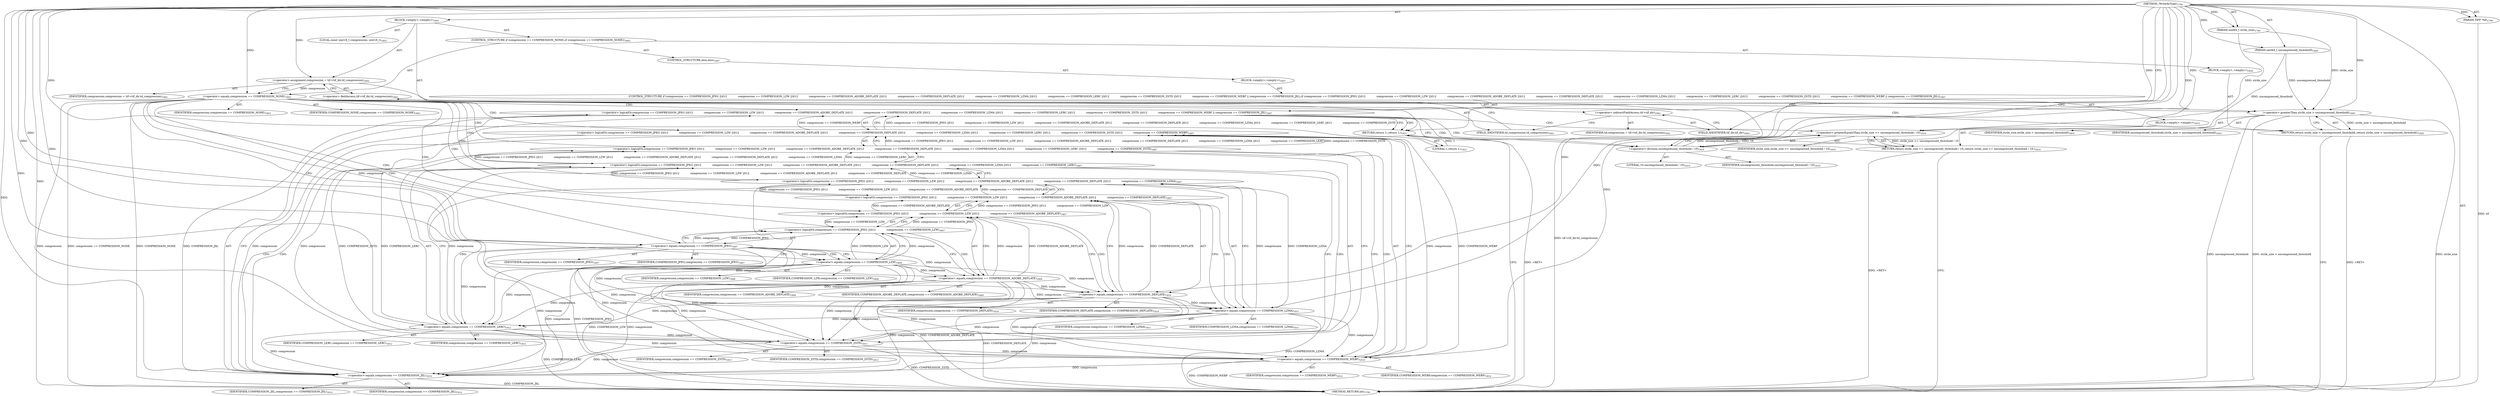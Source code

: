 digraph "_WriteAsType" {  
"68774" [label = <(METHOD,_WriteAsType)<SUB>1799</SUB>> ]
"68775" [label = <(PARAM,TIFF *tif)<SUB>1799</SUB>> ]
"68776" [label = <(PARAM,uint64_t strile_size)<SUB>1799</SUB>> ]
"68777" [label = <(PARAM,uint64_t uncompressed_threshold)<SUB>1800</SUB>> ]
"68778" [label = <(BLOCK,&lt;empty&gt;,&lt;empty&gt;)<SUB>1801</SUB>> ]
"68779" [label = <(LOCAL,const uint16_t compression: uint16_t)<SUB>1802</SUB>> ]
"68780" [label = <(&lt;operator&gt;.assignment,compression = tif-&gt;tif_dir.td_compression)<SUB>1802</SUB>> ]
"68781" [label = <(IDENTIFIER,compression,compression = tif-&gt;tif_dir.td_compression)<SUB>1802</SUB>> ]
"68782" [label = <(&lt;operator&gt;.fieldAccess,tif-&gt;tif_dir.td_compression)<SUB>1802</SUB>> ]
"68783" [label = <(&lt;operator&gt;.indirectFieldAccess,tif-&gt;tif_dir)<SUB>1802</SUB>> ]
"68784" [label = <(IDENTIFIER,tif,compression = tif-&gt;tif_dir.td_compression)<SUB>1802</SUB>> ]
"68785" [label = <(FIELD_IDENTIFIER,tif_dir,tif_dir)<SUB>1802</SUB>> ]
"68786" [label = <(FIELD_IDENTIFIER,td_compression,td_compression)<SUB>1802</SUB>> ]
"68787" [label = <(CONTROL_STRUCTURE,if (compression == COMPRESSION_NONE),if (compression == COMPRESSION_NONE))<SUB>1803</SUB>> ]
"68788" [label = <(&lt;operator&gt;.equals,compression == COMPRESSION_NONE)<SUB>1803</SUB>> ]
"68789" [label = <(IDENTIFIER,compression,compression == COMPRESSION_NONE)<SUB>1803</SUB>> ]
"68790" [label = <(IDENTIFIER,COMPRESSION_NONE,compression == COMPRESSION_NONE)<SUB>1803</SUB>> ]
"68791" [label = <(BLOCK,&lt;empty&gt;,&lt;empty&gt;)<SUB>1804</SUB>> ]
"68792" [label = <(RETURN,return strile_size &gt; uncompressed_threshold;,return strile_size &gt; uncompressed_threshold;)<SUB>1805</SUB>> ]
"68793" [label = <(&lt;operator&gt;.greaterThan,strile_size &gt; uncompressed_threshold)<SUB>1805</SUB>> ]
"68794" [label = <(IDENTIFIER,strile_size,strile_size &gt; uncompressed_threshold)<SUB>1805</SUB>> ]
"68795" [label = <(IDENTIFIER,uncompressed_threshold,strile_size &gt; uncompressed_threshold)<SUB>1805</SUB>> ]
"68796" [label = <(CONTROL_STRUCTURE,else,else)<SUB>1807</SUB>> ]
"68797" [label = <(BLOCK,&lt;empty&gt;,&lt;empty&gt;)<SUB>1807</SUB>> ]
"68798" [label = <(CONTROL_STRUCTURE,if (compression == COMPRESSION_JPEG ||\012             compression == COMPRESSION_LZW ||\012             compression == COMPRESSION_ADOBE_DEFLATE ||\012             compression == COMPRESSION_DEFLATE ||\012             compression == COMPRESSION_LZMA ||\012             compression == COMPRESSION_LERC ||\012             compression == COMPRESSION_ZSTD ||\012             compression == COMPRESSION_WEBP || compression == COMPRESSION_JXL),if (compression == COMPRESSION_JPEG ||\012             compression == COMPRESSION_LZW ||\012             compression == COMPRESSION_ADOBE_DEFLATE ||\012             compression == COMPRESSION_DEFLATE ||\012             compression == COMPRESSION_LZMA ||\012             compression == COMPRESSION_LERC ||\012             compression == COMPRESSION_ZSTD ||\012             compression == COMPRESSION_WEBP || compression == COMPRESSION_JXL))<SUB>1807</SUB>> ]
"68799" [label = <(&lt;operator&gt;.logicalOr,compression == COMPRESSION_JPEG ||\012             compression == COMPRESSION_LZW ||\012             compression == COMPRESSION_ADOBE_DEFLATE ||\012             compression == COMPRESSION_DEFLATE ||\012             compression == COMPRESSION_LZMA ||\012             compression == COMPRESSION_LERC ||\012             compression == COMPRESSION_ZSTD ||\012             compression == COMPRESSION_WEBP || compression == COMPRESSION_JXL)<SUB>1807</SUB>> ]
"68800" [label = <(&lt;operator&gt;.logicalOr,compression == COMPRESSION_JPEG ||\012             compression == COMPRESSION_LZW ||\012             compression == COMPRESSION_ADOBE_DEFLATE ||\012             compression == COMPRESSION_DEFLATE ||\012             compression == COMPRESSION_LZMA ||\012             compression == COMPRESSION_LERC ||\012             compression == COMPRESSION_ZSTD ||\012             compression == COMPRESSION_WEBP)<SUB>1807</SUB>> ]
"68801" [label = <(&lt;operator&gt;.logicalOr,compression == COMPRESSION_JPEG ||\012             compression == COMPRESSION_LZW ||\012             compression == COMPRESSION_ADOBE_DEFLATE ||\012             compression == COMPRESSION_DEFLATE ||\012             compression == COMPRESSION_LZMA ||\012             compression == COMPRESSION_LERC ||\012             compression == COMPRESSION_ZSTD)<SUB>1807</SUB>> ]
"68802" [label = <(&lt;operator&gt;.logicalOr,compression == COMPRESSION_JPEG ||\012             compression == COMPRESSION_LZW ||\012             compression == COMPRESSION_ADOBE_DEFLATE ||\012             compression == COMPRESSION_DEFLATE ||\012             compression == COMPRESSION_LZMA ||\012             compression == COMPRESSION_LERC)<SUB>1807</SUB>> ]
"68803" [label = <(&lt;operator&gt;.logicalOr,compression == COMPRESSION_JPEG ||\012             compression == COMPRESSION_LZW ||\012             compression == COMPRESSION_ADOBE_DEFLATE ||\012             compression == COMPRESSION_DEFLATE ||\012             compression == COMPRESSION_LZMA)<SUB>1807</SUB>> ]
"68804" [label = <(&lt;operator&gt;.logicalOr,compression == COMPRESSION_JPEG ||\012             compression == COMPRESSION_LZW ||\012             compression == COMPRESSION_ADOBE_DEFLATE ||\012             compression == COMPRESSION_DEFLATE)<SUB>1807</SUB>> ]
"68805" [label = <(&lt;operator&gt;.logicalOr,compression == COMPRESSION_JPEG ||\012             compression == COMPRESSION_LZW ||\012             compression == COMPRESSION_ADOBE_DEFLATE)<SUB>1807</SUB>> ]
"68806" [label = <(&lt;operator&gt;.logicalOr,compression == COMPRESSION_JPEG ||\012             compression == COMPRESSION_LZW)<SUB>1807</SUB>> ]
"68807" [label = <(&lt;operator&gt;.equals,compression == COMPRESSION_JPEG)<SUB>1807</SUB>> ]
"68808" [label = <(IDENTIFIER,compression,compression == COMPRESSION_JPEG)<SUB>1807</SUB>> ]
"68809" [label = <(IDENTIFIER,COMPRESSION_JPEG,compression == COMPRESSION_JPEG)<SUB>1807</SUB>> ]
"68810" [label = <(&lt;operator&gt;.equals,compression == COMPRESSION_LZW)<SUB>1808</SUB>> ]
"68811" [label = <(IDENTIFIER,compression,compression == COMPRESSION_LZW)<SUB>1808</SUB>> ]
"68812" [label = <(IDENTIFIER,COMPRESSION_LZW,compression == COMPRESSION_LZW)<SUB>1808</SUB>> ]
"68813" [label = <(&lt;operator&gt;.equals,compression == COMPRESSION_ADOBE_DEFLATE)<SUB>1809</SUB>> ]
"68814" [label = <(IDENTIFIER,compression,compression == COMPRESSION_ADOBE_DEFLATE)<SUB>1809</SUB>> ]
"68815" [label = <(IDENTIFIER,COMPRESSION_ADOBE_DEFLATE,compression == COMPRESSION_ADOBE_DEFLATE)<SUB>1809</SUB>> ]
"68816" [label = <(&lt;operator&gt;.equals,compression == COMPRESSION_DEFLATE)<SUB>1810</SUB>> ]
"68817" [label = <(IDENTIFIER,compression,compression == COMPRESSION_DEFLATE)<SUB>1810</SUB>> ]
"68818" [label = <(IDENTIFIER,COMPRESSION_DEFLATE,compression == COMPRESSION_DEFLATE)<SUB>1810</SUB>> ]
"68819" [label = <(&lt;operator&gt;.equals,compression == COMPRESSION_LZMA)<SUB>1811</SUB>> ]
"68820" [label = <(IDENTIFIER,compression,compression == COMPRESSION_LZMA)<SUB>1811</SUB>> ]
"68821" [label = <(IDENTIFIER,COMPRESSION_LZMA,compression == COMPRESSION_LZMA)<SUB>1811</SUB>> ]
"68822" [label = <(&lt;operator&gt;.equals,compression == COMPRESSION_LERC)<SUB>1812</SUB>> ]
"68823" [label = <(IDENTIFIER,compression,compression == COMPRESSION_LERC)<SUB>1812</SUB>> ]
"68824" [label = <(IDENTIFIER,COMPRESSION_LERC,compression == COMPRESSION_LERC)<SUB>1812</SUB>> ]
"68825" [label = <(&lt;operator&gt;.equals,compression == COMPRESSION_ZSTD)<SUB>1813</SUB>> ]
"68826" [label = <(IDENTIFIER,compression,compression == COMPRESSION_ZSTD)<SUB>1813</SUB>> ]
"68827" [label = <(IDENTIFIER,COMPRESSION_ZSTD,compression == COMPRESSION_ZSTD)<SUB>1813</SUB>> ]
"68828" [label = <(&lt;operator&gt;.equals,compression == COMPRESSION_WEBP)<SUB>1814</SUB>> ]
"68829" [label = <(IDENTIFIER,compression,compression == COMPRESSION_WEBP)<SUB>1814</SUB>> ]
"68830" [label = <(IDENTIFIER,COMPRESSION_WEBP,compression == COMPRESSION_WEBP)<SUB>1814</SUB>> ]
"68831" [label = <(&lt;operator&gt;.equals,compression == COMPRESSION_JXL)<SUB>1814</SUB>> ]
"68832" [label = <(IDENTIFIER,compression,compression == COMPRESSION_JXL)<SUB>1814</SUB>> ]
"68833" [label = <(IDENTIFIER,COMPRESSION_JXL,compression == COMPRESSION_JXL)<SUB>1814</SUB>> ]
"68834" [label = <(BLOCK,&lt;empty&gt;,&lt;empty&gt;)<SUB>1815</SUB>> ]
"68835" [label = <(RETURN,return strile_size &gt;= uncompressed_threshold / 10;,return strile_size &gt;= uncompressed_threshold / 10;)<SUB>1819</SUB>> ]
"68836" [label = <(&lt;operator&gt;.greaterEqualsThan,strile_size &gt;= uncompressed_threshold / 10)<SUB>1819</SUB>> ]
"68837" [label = <(IDENTIFIER,strile_size,strile_size &gt;= uncompressed_threshold / 10)<SUB>1819</SUB>> ]
"68838" [label = <(&lt;operator&gt;.division,uncompressed_threshold / 10)<SUB>1819</SUB>> ]
"68839" [label = <(IDENTIFIER,uncompressed_threshold,uncompressed_threshold / 10)<SUB>1819</SUB>> ]
"68840" [label = <(LITERAL,10,uncompressed_threshold / 10)<SUB>1819</SUB>> ]
"68841" [label = <(RETURN,return 1;,return 1;)<SUB>1821</SUB>> ]
"68842" [label = <(LITERAL,1,return 1;)<SUB>1821</SUB>> ]
"68843" [label = <(METHOD_RETURN,int)<SUB>1799</SUB>> ]
  "68774" -> "68775"  [ label = "AST: "] 
  "68774" -> "68776"  [ label = "AST: "] 
  "68774" -> "68777"  [ label = "AST: "] 
  "68774" -> "68778"  [ label = "AST: "] 
  "68774" -> "68843"  [ label = "AST: "] 
  "68778" -> "68779"  [ label = "AST: "] 
  "68778" -> "68780"  [ label = "AST: "] 
  "68778" -> "68787"  [ label = "AST: "] 
  "68778" -> "68841"  [ label = "AST: "] 
  "68780" -> "68781"  [ label = "AST: "] 
  "68780" -> "68782"  [ label = "AST: "] 
  "68782" -> "68783"  [ label = "AST: "] 
  "68782" -> "68786"  [ label = "AST: "] 
  "68783" -> "68784"  [ label = "AST: "] 
  "68783" -> "68785"  [ label = "AST: "] 
  "68787" -> "68788"  [ label = "AST: "] 
  "68787" -> "68791"  [ label = "AST: "] 
  "68787" -> "68796"  [ label = "AST: "] 
  "68788" -> "68789"  [ label = "AST: "] 
  "68788" -> "68790"  [ label = "AST: "] 
  "68791" -> "68792"  [ label = "AST: "] 
  "68792" -> "68793"  [ label = "AST: "] 
  "68793" -> "68794"  [ label = "AST: "] 
  "68793" -> "68795"  [ label = "AST: "] 
  "68796" -> "68797"  [ label = "AST: "] 
  "68797" -> "68798"  [ label = "AST: "] 
  "68798" -> "68799"  [ label = "AST: "] 
  "68798" -> "68834"  [ label = "AST: "] 
  "68799" -> "68800"  [ label = "AST: "] 
  "68799" -> "68831"  [ label = "AST: "] 
  "68800" -> "68801"  [ label = "AST: "] 
  "68800" -> "68828"  [ label = "AST: "] 
  "68801" -> "68802"  [ label = "AST: "] 
  "68801" -> "68825"  [ label = "AST: "] 
  "68802" -> "68803"  [ label = "AST: "] 
  "68802" -> "68822"  [ label = "AST: "] 
  "68803" -> "68804"  [ label = "AST: "] 
  "68803" -> "68819"  [ label = "AST: "] 
  "68804" -> "68805"  [ label = "AST: "] 
  "68804" -> "68816"  [ label = "AST: "] 
  "68805" -> "68806"  [ label = "AST: "] 
  "68805" -> "68813"  [ label = "AST: "] 
  "68806" -> "68807"  [ label = "AST: "] 
  "68806" -> "68810"  [ label = "AST: "] 
  "68807" -> "68808"  [ label = "AST: "] 
  "68807" -> "68809"  [ label = "AST: "] 
  "68810" -> "68811"  [ label = "AST: "] 
  "68810" -> "68812"  [ label = "AST: "] 
  "68813" -> "68814"  [ label = "AST: "] 
  "68813" -> "68815"  [ label = "AST: "] 
  "68816" -> "68817"  [ label = "AST: "] 
  "68816" -> "68818"  [ label = "AST: "] 
  "68819" -> "68820"  [ label = "AST: "] 
  "68819" -> "68821"  [ label = "AST: "] 
  "68822" -> "68823"  [ label = "AST: "] 
  "68822" -> "68824"  [ label = "AST: "] 
  "68825" -> "68826"  [ label = "AST: "] 
  "68825" -> "68827"  [ label = "AST: "] 
  "68828" -> "68829"  [ label = "AST: "] 
  "68828" -> "68830"  [ label = "AST: "] 
  "68831" -> "68832"  [ label = "AST: "] 
  "68831" -> "68833"  [ label = "AST: "] 
  "68834" -> "68835"  [ label = "AST: "] 
  "68835" -> "68836"  [ label = "AST: "] 
  "68836" -> "68837"  [ label = "AST: "] 
  "68836" -> "68838"  [ label = "AST: "] 
  "68838" -> "68839"  [ label = "AST: "] 
  "68838" -> "68840"  [ label = "AST: "] 
  "68841" -> "68842"  [ label = "AST: "] 
  "68780" -> "68788"  [ label = "CFG: "] 
  "68841" -> "68843"  [ label = "CFG: "] 
  "68782" -> "68780"  [ label = "CFG: "] 
  "68788" -> "68793"  [ label = "CFG: "] 
  "68788" -> "68807"  [ label = "CFG: "] 
  "68783" -> "68786"  [ label = "CFG: "] 
  "68786" -> "68782"  [ label = "CFG: "] 
  "68792" -> "68843"  [ label = "CFG: "] 
  "68785" -> "68783"  [ label = "CFG: "] 
  "68793" -> "68792"  [ label = "CFG: "] 
  "68799" -> "68838"  [ label = "CFG: "] 
  "68799" -> "68841"  [ label = "CFG: "] 
  "68800" -> "68799"  [ label = "CFG: "] 
  "68800" -> "68831"  [ label = "CFG: "] 
  "68831" -> "68799"  [ label = "CFG: "] 
  "68835" -> "68843"  [ label = "CFG: "] 
  "68801" -> "68800"  [ label = "CFG: "] 
  "68801" -> "68828"  [ label = "CFG: "] 
  "68828" -> "68800"  [ label = "CFG: "] 
  "68836" -> "68835"  [ label = "CFG: "] 
  "68802" -> "68801"  [ label = "CFG: "] 
  "68802" -> "68825"  [ label = "CFG: "] 
  "68825" -> "68801"  [ label = "CFG: "] 
  "68838" -> "68836"  [ label = "CFG: "] 
  "68803" -> "68802"  [ label = "CFG: "] 
  "68803" -> "68822"  [ label = "CFG: "] 
  "68822" -> "68802"  [ label = "CFG: "] 
  "68804" -> "68803"  [ label = "CFG: "] 
  "68804" -> "68819"  [ label = "CFG: "] 
  "68819" -> "68803"  [ label = "CFG: "] 
  "68805" -> "68804"  [ label = "CFG: "] 
  "68805" -> "68816"  [ label = "CFG: "] 
  "68816" -> "68804"  [ label = "CFG: "] 
  "68806" -> "68805"  [ label = "CFG: "] 
  "68806" -> "68813"  [ label = "CFG: "] 
  "68813" -> "68805"  [ label = "CFG: "] 
  "68807" -> "68806"  [ label = "CFG: "] 
  "68807" -> "68810"  [ label = "CFG: "] 
  "68810" -> "68806"  [ label = "CFG: "] 
  "68774" -> "68785"  [ label = "CFG: "] 
  "68841" -> "68843"  [ label = "DDG: &lt;RET&gt;"] 
  "68792" -> "68843"  [ label = "DDG: &lt;RET&gt;"] 
  "68835" -> "68843"  [ label = "DDG: &lt;RET&gt;"] 
  "68775" -> "68843"  [ label = "DDG: tif"] 
  "68780" -> "68843"  [ label = "DDG: tif-&gt;tif_dir.td_compression"] 
  "68788" -> "68843"  [ label = "DDG: compression"] 
  "68788" -> "68843"  [ label = "DDG: compression == COMPRESSION_NONE"] 
  "68793" -> "68843"  [ label = "DDG: strile_size"] 
  "68793" -> "68843"  [ label = "DDG: uncompressed_threshold"] 
  "68793" -> "68843"  [ label = "DDG: strile_size &gt; uncompressed_threshold"] 
  "68819" -> "68843"  [ label = "DDG: COMPRESSION_LZMA"] 
  "68831" -> "68843"  [ label = "DDG: COMPRESSION_JXL"] 
  "68807" -> "68843"  [ label = "DDG: COMPRESSION_JPEG"] 
  "68813" -> "68843"  [ label = "DDG: COMPRESSION_ADOBE_DEFLATE"] 
  "68825" -> "68843"  [ label = "DDG: COMPRESSION_ZSTD"] 
  "68810" -> "68843"  [ label = "DDG: COMPRESSION_LZW"] 
  "68828" -> "68843"  [ label = "DDG: COMPRESSION_WEBP"] 
  "68822" -> "68843"  [ label = "DDG: COMPRESSION_LERC"] 
  "68788" -> "68843"  [ label = "DDG: COMPRESSION_NONE"] 
  "68816" -> "68843"  [ label = "DDG: COMPRESSION_DEFLATE"] 
  "68774" -> "68775"  [ label = "DDG: "] 
  "68774" -> "68776"  [ label = "DDG: "] 
  "68774" -> "68777"  [ label = "DDG: "] 
  "68842" -> "68841"  [ label = "DDG: 1"] 
  "68774" -> "68841"  [ label = "DDG: "] 
  "68774" -> "68780"  [ label = "DDG: "] 
  "68774" -> "68842"  [ label = "DDG: "] 
  "68780" -> "68788"  [ label = "DDG: compression"] 
  "68774" -> "68788"  [ label = "DDG: "] 
  "68793" -> "68792"  [ label = "DDG: strile_size &gt; uncompressed_threshold"] 
  "68776" -> "68793"  [ label = "DDG: strile_size"] 
  "68774" -> "68793"  [ label = "DDG: "] 
  "68777" -> "68793"  [ label = "DDG: uncompressed_threshold"] 
  "68800" -> "68799"  [ label = "DDG: compression == COMPRESSION_JPEG ||\012             compression == COMPRESSION_LZW ||\012             compression == COMPRESSION_ADOBE_DEFLATE ||\012             compression == COMPRESSION_DEFLATE ||\012             compression == COMPRESSION_LZMA ||\012             compression == COMPRESSION_LERC ||\012             compression == COMPRESSION_ZSTD"] 
  "68800" -> "68799"  [ label = "DDG: compression == COMPRESSION_WEBP"] 
  "68831" -> "68799"  [ label = "DDG: compression"] 
  "68831" -> "68799"  [ label = "DDG: COMPRESSION_JXL"] 
  "68836" -> "68835"  [ label = "DDG: strile_size &gt;= uncompressed_threshold / 10"] 
  "68801" -> "68800"  [ label = "DDG: compression == COMPRESSION_JPEG ||\012             compression == COMPRESSION_LZW ||\012             compression == COMPRESSION_ADOBE_DEFLATE ||\012             compression == COMPRESSION_DEFLATE ||\012             compression == COMPRESSION_LZMA ||\012             compression == COMPRESSION_LERC"] 
  "68801" -> "68800"  [ label = "DDG: compression == COMPRESSION_ZSTD"] 
  "68828" -> "68800"  [ label = "DDG: compression"] 
  "68828" -> "68800"  [ label = "DDG: COMPRESSION_WEBP"] 
  "68807" -> "68831"  [ label = "DDG: compression"] 
  "68810" -> "68831"  [ label = "DDG: compression"] 
  "68813" -> "68831"  [ label = "DDG: compression"] 
  "68816" -> "68831"  [ label = "DDG: compression"] 
  "68819" -> "68831"  [ label = "DDG: compression"] 
  "68822" -> "68831"  [ label = "DDG: compression"] 
  "68825" -> "68831"  [ label = "DDG: compression"] 
  "68828" -> "68831"  [ label = "DDG: compression"] 
  "68774" -> "68831"  [ label = "DDG: "] 
  "68802" -> "68801"  [ label = "DDG: compression == COMPRESSION_JPEG ||\012             compression == COMPRESSION_LZW ||\012             compression == COMPRESSION_ADOBE_DEFLATE ||\012             compression == COMPRESSION_DEFLATE ||\012             compression == COMPRESSION_LZMA"] 
  "68802" -> "68801"  [ label = "DDG: compression == COMPRESSION_LERC"] 
  "68825" -> "68801"  [ label = "DDG: compression"] 
  "68825" -> "68801"  [ label = "DDG: COMPRESSION_ZSTD"] 
  "68807" -> "68828"  [ label = "DDG: compression"] 
  "68810" -> "68828"  [ label = "DDG: compression"] 
  "68813" -> "68828"  [ label = "DDG: compression"] 
  "68816" -> "68828"  [ label = "DDG: compression"] 
  "68819" -> "68828"  [ label = "DDG: compression"] 
  "68822" -> "68828"  [ label = "DDG: compression"] 
  "68825" -> "68828"  [ label = "DDG: compression"] 
  "68774" -> "68828"  [ label = "DDG: "] 
  "68776" -> "68836"  [ label = "DDG: strile_size"] 
  "68774" -> "68836"  [ label = "DDG: "] 
  "68838" -> "68836"  [ label = "DDG: uncompressed_threshold"] 
  "68838" -> "68836"  [ label = "DDG: 10"] 
  "68803" -> "68802"  [ label = "DDG: compression == COMPRESSION_JPEG ||\012             compression == COMPRESSION_LZW ||\012             compression == COMPRESSION_ADOBE_DEFLATE ||\012             compression == COMPRESSION_DEFLATE"] 
  "68803" -> "68802"  [ label = "DDG: compression == COMPRESSION_LZMA"] 
  "68822" -> "68802"  [ label = "DDG: compression"] 
  "68822" -> "68802"  [ label = "DDG: COMPRESSION_LERC"] 
  "68807" -> "68825"  [ label = "DDG: compression"] 
  "68810" -> "68825"  [ label = "DDG: compression"] 
  "68813" -> "68825"  [ label = "DDG: compression"] 
  "68816" -> "68825"  [ label = "DDG: compression"] 
  "68819" -> "68825"  [ label = "DDG: compression"] 
  "68822" -> "68825"  [ label = "DDG: compression"] 
  "68774" -> "68825"  [ label = "DDG: "] 
  "68777" -> "68838"  [ label = "DDG: uncompressed_threshold"] 
  "68774" -> "68838"  [ label = "DDG: "] 
  "68804" -> "68803"  [ label = "DDG: compression == COMPRESSION_JPEG ||\012             compression == COMPRESSION_LZW ||\012             compression == COMPRESSION_ADOBE_DEFLATE"] 
  "68804" -> "68803"  [ label = "DDG: compression == COMPRESSION_DEFLATE"] 
  "68819" -> "68803"  [ label = "DDG: compression"] 
  "68819" -> "68803"  [ label = "DDG: COMPRESSION_LZMA"] 
  "68807" -> "68822"  [ label = "DDG: compression"] 
  "68810" -> "68822"  [ label = "DDG: compression"] 
  "68813" -> "68822"  [ label = "DDG: compression"] 
  "68816" -> "68822"  [ label = "DDG: compression"] 
  "68819" -> "68822"  [ label = "DDG: compression"] 
  "68774" -> "68822"  [ label = "DDG: "] 
  "68805" -> "68804"  [ label = "DDG: compression == COMPRESSION_JPEG ||\012             compression == COMPRESSION_LZW"] 
  "68805" -> "68804"  [ label = "DDG: compression == COMPRESSION_ADOBE_DEFLATE"] 
  "68816" -> "68804"  [ label = "DDG: compression"] 
  "68816" -> "68804"  [ label = "DDG: COMPRESSION_DEFLATE"] 
  "68807" -> "68819"  [ label = "DDG: compression"] 
  "68810" -> "68819"  [ label = "DDG: compression"] 
  "68813" -> "68819"  [ label = "DDG: compression"] 
  "68816" -> "68819"  [ label = "DDG: compression"] 
  "68774" -> "68819"  [ label = "DDG: "] 
  "68806" -> "68805"  [ label = "DDG: compression == COMPRESSION_JPEG"] 
  "68806" -> "68805"  [ label = "DDG: compression == COMPRESSION_LZW"] 
  "68813" -> "68805"  [ label = "DDG: compression"] 
  "68813" -> "68805"  [ label = "DDG: COMPRESSION_ADOBE_DEFLATE"] 
  "68807" -> "68816"  [ label = "DDG: compression"] 
  "68810" -> "68816"  [ label = "DDG: compression"] 
  "68813" -> "68816"  [ label = "DDG: compression"] 
  "68774" -> "68816"  [ label = "DDG: "] 
  "68807" -> "68806"  [ label = "DDG: compression"] 
  "68807" -> "68806"  [ label = "DDG: COMPRESSION_JPEG"] 
  "68810" -> "68806"  [ label = "DDG: compression"] 
  "68810" -> "68806"  [ label = "DDG: COMPRESSION_LZW"] 
  "68807" -> "68813"  [ label = "DDG: compression"] 
  "68810" -> "68813"  [ label = "DDG: compression"] 
  "68774" -> "68813"  [ label = "DDG: "] 
  "68788" -> "68807"  [ label = "DDG: compression"] 
  "68774" -> "68807"  [ label = "DDG: "] 
  "68807" -> "68810"  [ label = "DDG: compression"] 
  "68774" -> "68810"  [ label = "DDG: "] 
  "68788" -> "68793"  [ label = "CDG: "] 
  "68788" -> "68792"  [ label = "CDG: "] 
  "68788" -> "68804"  [ label = "CDG: "] 
  "68788" -> "68799"  [ label = "CDG: "] 
  "68788" -> "68803"  [ label = "CDG: "] 
  "68788" -> "68800"  [ label = "CDG: "] 
  "68788" -> "68807"  [ label = "CDG: "] 
  "68788" -> "68805"  [ label = "CDG: "] 
  "68788" -> "68801"  [ label = "CDG: "] 
  "68788" -> "68806"  [ label = "CDG: "] 
  "68788" -> "68802"  [ label = "CDG: "] 
  "68799" -> "68836"  [ label = "CDG: "] 
  "68799" -> "68835"  [ label = "CDG: "] 
  "68799" -> "68838"  [ label = "CDG: "] 
  "68799" -> "68841"  [ label = "CDG: "] 
  "68800" -> "68831"  [ label = "CDG: "] 
  "68801" -> "68828"  [ label = "CDG: "] 
  "68802" -> "68825"  [ label = "CDG: "] 
  "68803" -> "68822"  [ label = "CDG: "] 
  "68804" -> "68819"  [ label = "CDG: "] 
  "68805" -> "68816"  [ label = "CDG: "] 
  "68806" -> "68813"  [ label = "CDG: "] 
  "68807" -> "68810"  [ label = "CDG: "] 
}
